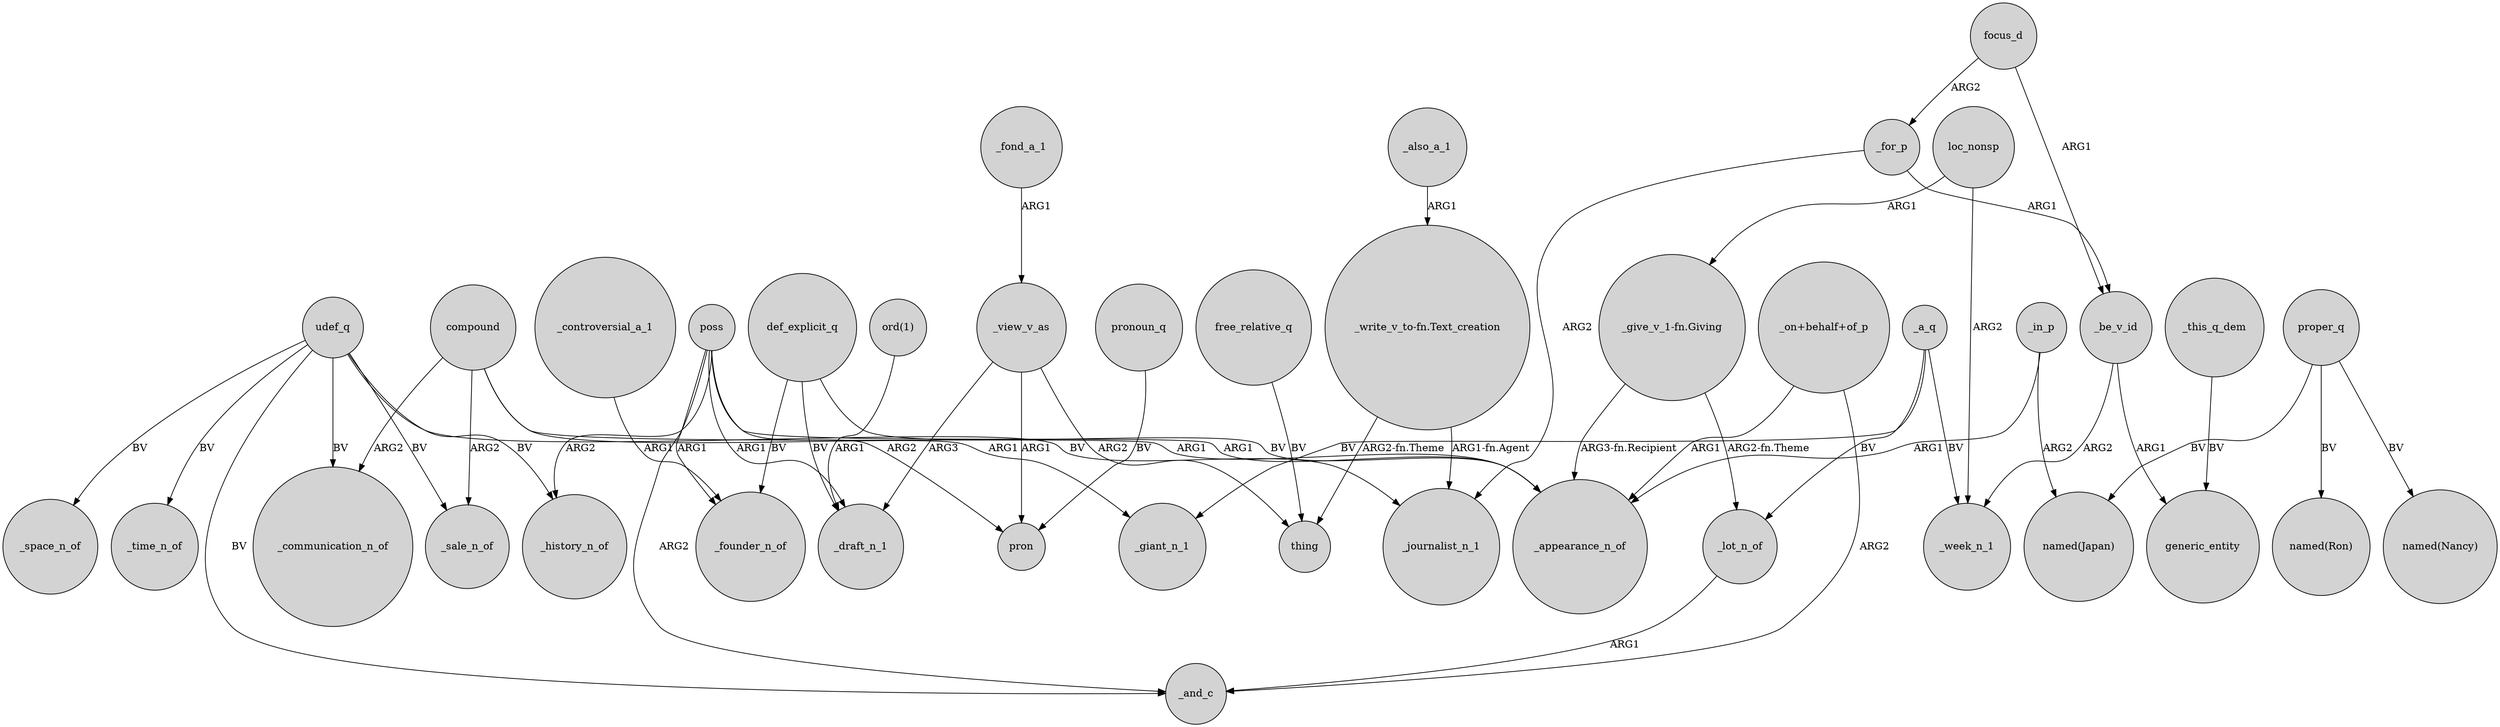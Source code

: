 digraph {
	node [shape=circle style=filled]
	_a_q -> _lot_n_of [label=BV]
	poss -> _appearance_n_of [label=ARG1]
	"_write_v_to-fn.Text_creation" -> thing [label="ARG2-fn.Theme"]
	poss -> _draft_n_1 [label=ARG1]
	poss -> _and_c [label=ARG2]
	poss -> pron [label=ARG2]
	_view_v_as -> _draft_n_1 [label=ARG3]
	udef_q -> _history_n_of [label=BV]
	compound -> _giant_n_1 [label=ARG1]
	udef_q -> _journalist_n_1 [label=BV]
	"ord(1)" -> _draft_n_1 [label=ARG1]
	def_explicit_q -> _draft_n_1 [label=BV]
	_a_q -> _giant_n_1 [label=BV]
	_view_v_as -> thing [label=ARG2]
	compound -> _appearance_n_of [label=ARG1]
	_lot_n_of -> _and_c [label=ARG1]
	_view_v_as -> pron [label=ARG1]
	"_on+behalf+of_p" -> _and_c [label=ARG2]
	_be_v_id -> generic_entity [label=ARG1]
	_fond_a_1 -> _view_v_as [label=ARG1]
	_controversial_a_1 -> _founder_n_of [label=ARG1]
	proper_q -> "named(Ron)" [label=BV]
	proper_q -> "named(Japan)" [label=BV]
	"_give_v_1-fn.Giving" -> _appearance_n_of [label="ARG3-fn.Recipient"]
	focus_d -> _for_p [label=ARG2]
	proper_q -> "named(Nancy)" [label=BV]
	pronoun_q -> pron [label=BV]
	loc_nonsp -> _week_n_1 [label=ARG2]
	udef_q -> _space_n_of [label=BV]
	_for_p -> _be_v_id [label=ARG1]
	focus_d -> _be_v_id [label=ARG1]
	_this_q_dem -> generic_entity [label=BV]
	compound -> _sale_n_of [label=ARG2]
	_also_a_1 -> "_write_v_to-fn.Text_creation" [label=ARG1]
	_a_q -> _week_n_1 [label=BV]
	_in_p -> _appearance_n_of [label=ARG1]
	def_explicit_q -> _founder_n_of [label=BV]
	free_relative_q -> thing [label=BV]
	udef_q -> _time_n_of [label=BV]
	udef_q -> _communication_n_of [label=BV]
	_for_p -> _journalist_n_1 [label=ARG2]
	udef_q -> _sale_n_of [label=BV]
	loc_nonsp -> "_give_v_1-fn.Giving" [label=ARG1]
	poss -> _history_n_of [label=ARG2]
	"_write_v_to-fn.Text_creation" -> _journalist_n_1 [label="ARG1-fn.Agent"]
	compound -> _communication_n_of [label=ARG2]
	_be_v_id -> _week_n_1 [label=ARG2]
	"_on+behalf+of_p" -> _appearance_n_of [label=ARG1]
	udef_q -> _and_c [label=BV]
	poss -> _founder_n_of [label=ARG1]
	_in_p -> "named(Japan)" [label=ARG2]
	def_explicit_q -> _appearance_n_of [label=BV]
	"_give_v_1-fn.Giving" -> _lot_n_of [label="ARG2-fn.Theme"]
}
